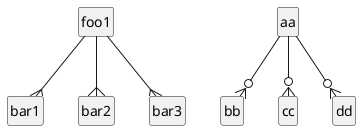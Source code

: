{
  "sha1": "6n5qktq7gbhg1estzogctltkvosxzv2",
  "insertion": {
    "when": "2024-05-30T20:48:20.986Z",
    "user": "plantuml@gmail.com"
  }
}
@startuml
hide circle
hide empty members

foo1 --{ bar1
foo1 --{ bar2
foo1 --{ bar3

aa --o{ bb
aa --o{ cc
aa --o{ dd
@enduml
